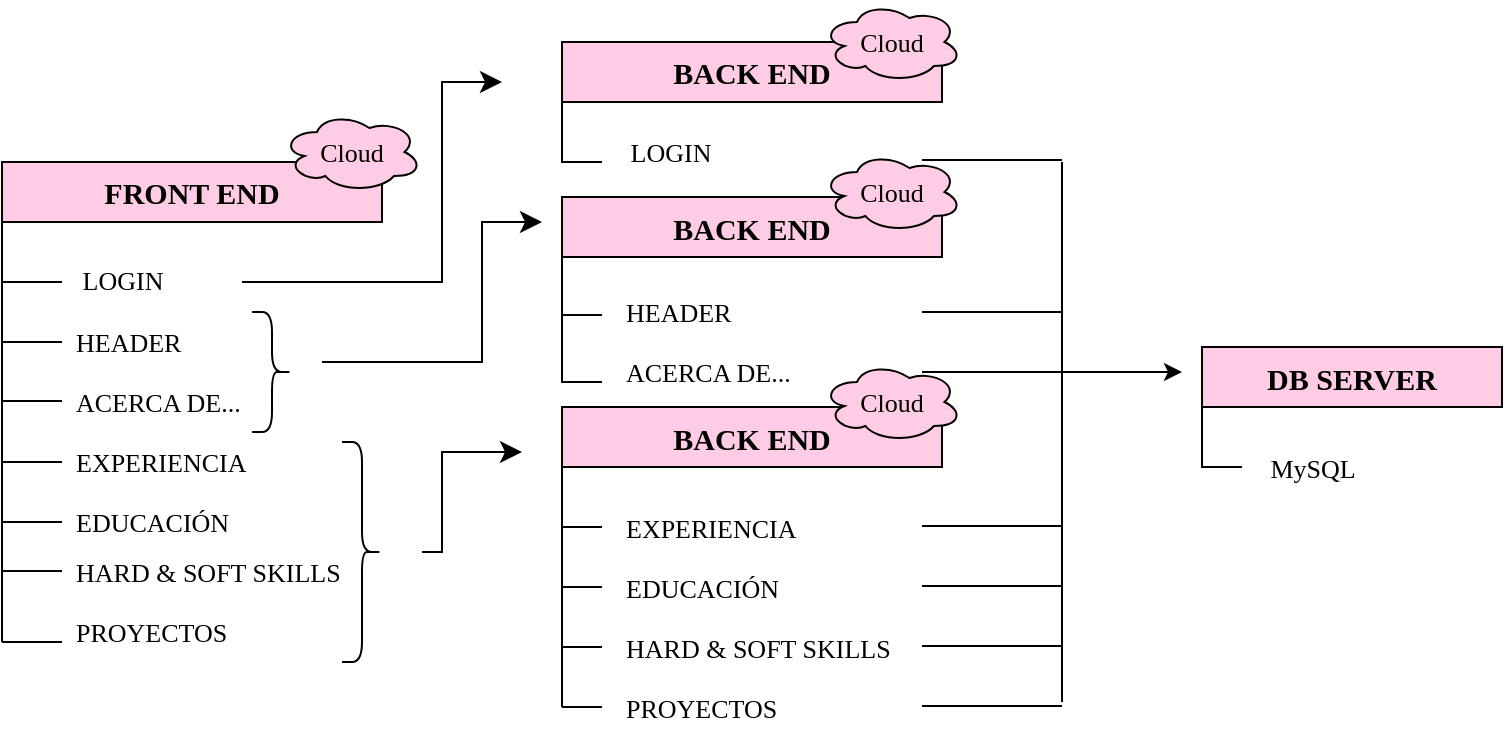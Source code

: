 <mxfile version="20.8.11" type="github">
  <diagram id="piDafpqhtRUU5qUU-vj8" name="Page-1">
    <mxGraphModel dx="1114" dy="1653" grid="1" gridSize="10" guides="1" tooltips="1" connect="1" arrows="1" fold="1" page="1" pageScale="1" pageWidth="827" pageHeight="1169" math="0" shadow="0">
      <root>
        <mxCell id="0" />
        <mxCell id="1" parent="0" />
        <mxCell id="EjGpoYKBLRo_IHoawIGJ-24" value="&lt;b&gt;FRONT END&lt;/b&gt;" style="rounded=0;whiteSpace=wrap;html=1;labelBackgroundColor=#FFCCE6;sketch=0;fontFamily=Times New Roman;fontSize=15;fillColor=#FFCCE6;gradientColor=none;" vertex="1" parent="1">
          <mxGeometry x="110" y="-400" width="190" height="30" as="geometry" />
        </mxCell>
        <mxCell id="EjGpoYKBLRo_IHoawIGJ-28" value="" style="endArrow=none;html=1;rounded=0;fontFamily=Times New Roman;fontSize=15;" edge="1" parent="1">
          <mxGeometry width="50" height="50" relative="1" as="geometry">
            <mxPoint x="110" y="-250" as="sourcePoint" />
            <mxPoint x="110" y="-370" as="targetPoint" />
          </mxGeometry>
        </mxCell>
        <mxCell id="EjGpoYKBLRo_IHoawIGJ-29" value="" style="endArrow=none;html=1;rounded=0;fontFamily=Times New Roman;fontSize=15;" edge="1" parent="1">
          <mxGeometry width="50" height="50" relative="1" as="geometry">
            <mxPoint x="110" y="-340" as="sourcePoint" />
            <mxPoint x="140" y="-340" as="targetPoint" />
          </mxGeometry>
        </mxCell>
        <mxCell id="EjGpoYKBLRo_IHoawIGJ-30" value="" style="endArrow=none;html=1;rounded=0;fontFamily=Times New Roman;fontSize=15;" edge="1" parent="1">
          <mxGeometry width="50" height="50" relative="1" as="geometry">
            <mxPoint x="110" y="-310" as="sourcePoint" />
            <mxPoint x="140" y="-310" as="targetPoint" />
          </mxGeometry>
        </mxCell>
        <mxCell id="EjGpoYKBLRo_IHoawIGJ-31" value="" style="endArrow=none;html=1;rounded=0;fontFamily=Times New Roman;fontSize=15;" edge="1" parent="1">
          <mxGeometry width="50" height="50" relative="1" as="geometry">
            <mxPoint x="110" y="-250" as="sourcePoint" />
            <mxPoint x="140" y="-250" as="targetPoint" />
          </mxGeometry>
        </mxCell>
        <mxCell id="EjGpoYKBLRo_IHoawIGJ-34" value="&lt;font style=&quot;font-size: 13px;&quot;&gt;LOGIN&lt;/font&gt;" style="text;html=1;align=center;verticalAlign=middle;resizable=0;points=[];autosize=1;strokeColor=none;fillColor=none;fontSize=14;fontFamily=Times New Roman;" vertex="1" parent="1">
          <mxGeometry x="140" y="-355" width="60" height="30" as="geometry" />
        </mxCell>
        <mxCell id="EjGpoYKBLRo_IHoawIGJ-38" value="HEADER" style="text;html=1;align=left;verticalAlign=middle;resizable=0;points=[];autosize=1;strokeColor=none;fillColor=none;fontSize=13;fontFamily=Times New Roman;" vertex="1" parent="1">
          <mxGeometry x="145" y="-325" width="80" height="30" as="geometry" />
        </mxCell>
        <mxCell id="EjGpoYKBLRo_IHoawIGJ-39" value="ACERCA DE..." style="text;html=1;align=left;verticalAlign=middle;resizable=0;points=[];autosize=1;strokeColor=none;fillColor=none;fontSize=13;fontFamily=Times New Roman;" vertex="1" parent="1">
          <mxGeometry x="145" y="-295" width="110" height="30" as="geometry" />
        </mxCell>
        <mxCell id="EjGpoYKBLRo_IHoawIGJ-41" value="EXPERIENCIA" style="text;html=1;align=left;verticalAlign=middle;resizable=0;points=[];autosize=1;strokeColor=none;fillColor=none;fontSize=13;fontFamily=Times New Roman;" vertex="1" parent="1">
          <mxGeometry x="145" y="-265" width="110" height="30" as="geometry" />
        </mxCell>
        <mxCell id="EjGpoYKBLRo_IHoawIGJ-42" value="" style="endArrow=none;html=1;rounded=0;fontFamily=Times New Roman;fontSize=13;" edge="1" parent="1">
          <mxGeometry width="50" height="50" relative="1" as="geometry">
            <mxPoint x="110" y="-160" as="sourcePoint" />
            <mxPoint x="110" y="-250" as="targetPoint" />
          </mxGeometry>
        </mxCell>
        <mxCell id="EjGpoYKBLRo_IHoawIGJ-45" value="" style="endArrow=none;html=1;rounded=0;fontFamily=Times New Roman;fontSize=13;" edge="1" parent="1">
          <mxGeometry width="50" height="50" relative="1" as="geometry">
            <mxPoint x="140" y="-220" as="sourcePoint" />
            <mxPoint x="140" y="-220" as="targetPoint" />
            <Array as="points">
              <mxPoint x="110" y="-220" />
            </Array>
          </mxGeometry>
        </mxCell>
        <mxCell id="EjGpoYKBLRo_IHoawIGJ-47" value="" style="endArrow=none;html=1;rounded=0;fontFamily=Times New Roman;fontSize=13;" edge="1" parent="1">
          <mxGeometry width="50" height="50" relative="1" as="geometry">
            <mxPoint x="140" y="-160" as="sourcePoint" />
            <mxPoint x="140" y="-160" as="targetPoint" />
            <Array as="points">
              <mxPoint x="110" y="-160" />
            </Array>
          </mxGeometry>
        </mxCell>
        <mxCell id="EjGpoYKBLRo_IHoawIGJ-48" value="HARD &amp;amp; SOFT SKILLS" style="text;html=1;align=left;verticalAlign=middle;resizable=0;points=[];autosize=1;strokeColor=none;fillColor=none;fontSize=13;fontFamily=Times New Roman;" vertex="1" parent="1">
          <mxGeometry x="145" y="-210" width="160" height="30" as="geometry" />
        </mxCell>
        <mxCell id="EjGpoYKBLRo_IHoawIGJ-52" value="EDUCACIÓN" style="text;html=1;align=left;verticalAlign=middle;resizable=0;points=[];autosize=1;strokeColor=none;fillColor=none;fontSize=13;fontFamily=Times New Roman;" vertex="1" parent="1">
          <mxGeometry x="145" y="-235" width="100" height="30" as="geometry" />
        </mxCell>
        <mxCell id="EjGpoYKBLRo_IHoawIGJ-53" value="PROYECTOS" style="text;html=1;align=left;verticalAlign=middle;resizable=0;points=[];autosize=1;strokeColor=none;fillColor=none;fontSize=13;fontFamily=Times New Roman;" vertex="1" parent="1">
          <mxGeometry x="145" y="-180" width="100" height="30" as="geometry" />
        </mxCell>
        <mxCell id="EjGpoYKBLRo_IHoawIGJ-55" value="" style="endArrow=none;html=1;rounded=0;fontFamily=Times New Roman;fontSize=15;" edge="1" parent="1">
          <mxGeometry width="50" height="50" relative="1" as="geometry">
            <mxPoint x="110" y="-280.5" as="sourcePoint" />
            <mxPoint x="140" y="-280.5" as="targetPoint" />
          </mxGeometry>
        </mxCell>
        <mxCell id="EjGpoYKBLRo_IHoawIGJ-56" value="" style="endArrow=none;html=1;rounded=0;fontFamily=Times New Roman;fontSize=15;" edge="1" parent="1">
          <mxGeometry width="50" height="50" relative="1" as="geometry">
            <mxPoint x="110" y="-195.5" as="sourcePoint" />
            <mxPoint x="140" y="-195.5" as="targetPoint" />
          </mxGeometry>
        </mxCell>
        <mxCell id="EjGpoYKBLRo_IHoawIGJ-57" value="&lt;b&gt;BACK END&lt;/b&gt;" style="rounded=0;whiteSpace=wrap;html=1;labelBackgroundColor=#FFCCE6;sketch=0;fontFamily=Times New Roman;fontSize=15;fillColor=#FFCCE6;gradientColor=none;" vertex="1" parent="1">
          <mxGeometry x="390" y="-460" width="190" height="30" as="geometry" />
        </mxCell>
        <mxCell id="EjGpoYKBLRo_IHoawIGJ-58" value="&lt;b&gt;BACK END&lt;/b&gt;" style="rounded=0;whiteSpace=wrap;html=1;labelBackgroundColor=#FFCCE6;sketch=0;fontFamily=Times New Roman;fontSize=15;fillColor=#FFCCE6;gradientColor=none;" vertex="1" parent="1">
          <mxGeometry x="390" y="-277.5" width="190" height="30" as="geometry" />
        </mxCell>
        <mxCell id="EjGpoYKBLRo_IHoawIGJ-59" value="&lt;b&gt;BACK END&lt;/b&gt;" style="rounded=0;whiteSpace=wrap;html=1;labelBackgroundColor=#FFCCE6;sketch=0;fontFamily=Times New Roman;fontSize=15;fillColor=#FFCCE6;gradientColor=none;" vertex="1" parent="1">
          <mxGeometry x="390" y="-382.5" width="190" height="30" as="geometry" />
        </mxCell>
        <mxCell id="EjGpoYKBLRo_IHoawIGJ-60" value="" style="endArrow=none;html=1;rounded=0;fontFamily=Times New Roman;fontSize=13;entryX=0;entryY=1;entryDx=0;entryDy=0;" edge="1" parent="1" target="EjGpoYKBLRo_IHoawIGJ-57">
          <mxGeometry width="50" height="50" relative="1" as="geometry">
            <mxPoint x="410" y="-400" as="sourcePoint" />
            <mxPoint x="430" y="-415" as="targetPoint" />
            <Array as="points">
              <mxPoint x="390" y="-400" />
            </Array>
          </mxGeometry>
        </mxCell>
        <mxCell id="EjGpoYKBLRo_IHoawIGJ-61" value="LOGIN" style="text;html=1;align=center;verticalAlign=middle;resizable=0;points=[];autosize=1;strokeColor=none;fillColor=none;fontSize=13;fontFamily=Times New Roman;" vertex="1" parent="1">
          <mxGeometry x="414" y="-420" width="60" height="30" as="geometry" />
        </mxCell>
        <mxCell id="EjGpoYKBLRo_IHoawIGJ-62" value="" style="endArrow=none;html=1;rounded=0;fontFamily=Times New Roman;fontSize=13;" edge="1" parent="1">
          <mxGeometry width="50" height="50" relative="1" as="geometry">
            <mxPoint x="410" y="-290" as="sourcePoint" />
            <mxPoint x="390" y="-357.5" as="targetPoint" />
            <Array as="points">
              <mxPoint x="390" y="-290" />
            </Array>
          </mxGeometry>
        </mxCell>
        <mxCell id="EjGpoYKBLRo_IHoawIGJ-63" value="" style="endArrow=none;html=1;rounded=0;fontFamily=Times New Roman;fontSize=13;" edge="1" parent="1">
          <mxGeometry width="50" height="50" relative="1" as="geometry">
            <mxPoint x="390" y="-323.5" as="sourcePoint" />
            <mxPoint x="410" y="-323.5" as="targetPoint" />
          </mxGeometry>
        </mxCell>
        <mxCell id="EjGpoYKBLRo_IHoawIGJ-64" value="ACERCA DE..." style="text;html=1;align=left;verticalAlign=middle;resizable=0;points=[];autosize=1;strokeColor=none;fillColor=none;fontSize=13;fontFamily=Times New Roman;" vertex="1" parent="1">
          <mxGeometry x="420" y="-310" width="110" height="30" as="geometry" />
        </mxCell>
        <mxCell id="EjGpoYKBLRo_IHoawIGJ-65" value="HEADER" style="text;html=1;align=left;verticalAlign=middle;resizable=0;points=[];autosize=1;strokeColor=none;fillColor=none;fontSize=13;fontFamily=Times New Roman;" vertex="1" parent="1">
          <mxGeometry x="420" y="-340" width="80" height="30" as="geometry" />
        </mxCell>
        <mxCell id="EjGpoYKBLRo_IHoawIGJ-66" value="" style="endArrow=none;html=1;rounded=0;fontFamily=Times New Roman;fontSize=13;" edge="1" parent="1">
          <mxGeometry width="50" height="50" relative="1" as="geometry">
            <mxPoint x="390" y="-127.5" as="sourcePoint" />
            <mxPoint x="390" y="-247.5" as="targetPoint" />
          </mxGeometry>
        </mxCell>
        <mxCell id="EjGpoYKBLRo_IHoawIGJ-67" value="" style="endArrow=none;html=1;rounded=0;fontFamily=Times New Roman;fontSize=13;" edge="1" parent="1">
          <mxGeometry width="50" height="50" relative="1" as="geometry">
            <mxPoint x="390" y="-217.5" as="sourcePoint" />
            <mxPoint x="410" y="-217.5" as="targetPoint" />
          </mxGeometry>
        </mxCell>
        <mxCell id="EjGpoYKBLRo_IHoawIGJ-68" value="" style="endArrow=none;html=1;rounded=0;fontFamily=Times New Roman;fontSize=13;" edge="1" parent="1">
          <mxGeometry width="50" height="50" relative="1" as="geometry">
            <mxPoint x="390" y="-187.5" as="sourcePoint" />
            <mxPoint x="410" y="-187.5" as="targetPoint" />
          </mxGeometry>
        </mxCell>
        <mxCell id="EjGpoYKBLRo_IHoawIGJ-69" value="" style="endArrow=none;html=1;rounded=0;fontFamily=Times New Roman;fontSize=13;" edge="1" parent="1">
          <mxGeometry width="50" height="50" relative="1" as="geometry">
            <mxPoint x="390" y="-157.5" as="sourcePoint" />
            <mxPoint x="410" y="-157.5" as="targetPoint" />
          </mxGeometry>
        </mxCell>
        <mxCell id="EjGpoYKBLRo_IHoawIGJ-70" value="" style="endArrow=none;html=1;rounded=0;fontFamily=Times New Roman;fontSize=13;" edge="1" parent="1">
          <mxGeometry width="50" height="50" relative="1" as="geometry">
            <mxPoint x="390" y="-127.5" as="sourcePoint" />
            <mxPoint x="410" y="-127.5" as="targetPoint" />
          </mxGeometry>
        </mxCell>
        <mxCell id="EjGpoYKBLRo_IHoawIGJ-71" value="EXPERIENCIA" style="text;html=1;align=left;verticalAlign=middle;resizable=0;points=[];autosize=1;strokeColor=none;fillColor=none;fontSize=13;fontFamily=Times New Roman;" vertex="1" parent="1">
          <mxGeometry x="420" y="-232.5" width="110" height="30" as="geometry" />
        </mxCell>
        <mxCell id="EjGpoYKBLRo_IHoawIGJ-72" value="EDUCACIÓN" style="text;html=1;align=left;verticalAlign=middle;resizable=0;points=[];autosize=1;strokeColor=none;fillColor=none;fontSize=13;fontFamily=Times New Roman;" vertex="1" parent="1">
          <mxGeometry x="420" y="-202.5" width="100" height="30" as="geometry" />
        </mxCell>
        <mxCell id="EjGpoYKBLRo_IHoawIGJ-73" value="HARD &amp;amp; SOFT SKILLS" style="text;html=1;align=left;verticalAlign=middle;resizable=0;points=[];autosize=1;strokeColor=none;fillColor=none;fontSize=13;fontFamily=Times New Roman;" vertex="1" parent="1">
          <mxGeometry x="420" y="-172.5" width="160" height="30" as="geometry" />
        </mxCell>
        <mxCell id="EjGpoYKBLRo_IHoawIGJ-74" value="PROYECTOS" style="text;html=1;align=left;verticalAlign=middle;resizable=0;points=[];autosize=1;strokeColor=none;fillColor=none;fontSize=13;fontFamily=Times New Roman;" vertex="1" parent="1">
          <mxGeometry x="420" y="-142.5" width="100" height="30" as="geometry" />
        </mxCell>
        <mxCell id="EjGpoYKBLRo_IHoawIGJ-75" value="&lt;b&gt;DB SERVER&lt;/b&gt;" style="rounded=0;whiteSpace=wrap;html=1;labelBackgroundColor=#FFCCE6;sketch=0;fontFamily=Times New Roman;fontSize=15;fillColor=#FFCCE6;gradientColor=none;" vertex="1" parent="1">
          <mxGeometry x="710" y="-307.5" width="150" height="30" as="geometry" />
        </mxCell>
        <mxCell id="EjGpoYKBLRo_IHoawIGJ-76" value="" style="endArrow=none;html=1;rounded=0;fontFamily=Times New Roman;fontSize=13;" edge="1" parent="1">
          <mxGeometry width="50" height="50" relative="1" as="geometry">
            <mxPoint x="730" y="-247.5" as="sourcePoint" />
            <mxPoint x="710" y="-277.5" as="targetPoint" />
            <Array as="points">
              <mxPoint x="710" y="-247.5" />
            </Array>
          </mxGeometry>
        </mxCell>
        <mxCell id="EjGpoYKBLRo_IHoawIGJ-77" value="MySQL" style="text;html=1;align=center;verticalAlign=middle;resizable=0;points=[];autosize=1;strokeColor=none;fillColor=none;fontSize=13;fontFamily=Times New Roman;" vertex="1" parent="1">
          <mxGeometry x="730" y="-262.5" width="70" height="30" as="geometry" />
        </mxCell>
        <mxCell id="EjGpoYKBLRo_IHoawIGJ-80" value="" style="edgeStyle=elbowEdgeStyle;elbow=horizontal;endArrow=classic;html=1;curved=0;rounded=0;endSize=8;startSize=8;fontFamily=Times New Roman;fontSize=13;" edge="1" parent="1">
          <mxGeometry width="50" height="50" relative="1" as="geometry">
            <mxPoint x="230" y="-340" as="sourcePoint" />
            <mxPoint x="360" y="-440" as="targetPoint" />
            <Array as="points">
              <mxPoint x="330" y="-380" />
            </Array>
          </mxGeometry>
        </mxCell>
        <mxCell id="EjGpoYKBLRo_IHoawIGJ-81" value="" style="shape=curlyBracket;whiteSpace=wrap;html=1;rounded=1;flipH=1;labelPosition=right;verticalLabelPosition=middle;align=left;verticalAlign=middle;labelBackgroundColor=#FFCCE6;sketch=0;fontFamily=Times New Roman;fontSize=13;fillColor=#FFCCE6;gradientColor=none;" vertex="1" parent="1">
          <mxGeometry x="235" y="-325" width="20" height="60" as="geometry" />
        </mxCell>
        <mxCell id="EjGpoYKBLRo_IHoawIGJ-82" value="" style="edgeStyle=elbowEdgeStyle;elbow=horizontal;endArrow=classic;html=1;curved=0;rounded=0;endSize=8;startSize=8;fontFamily=Times New Roman;fontSize=13;" edge="1" parent="1">
          <mxGeometry width="50" height="50" relative="1" as="geometry">
            <mxPoint x="270" y="-300" as="sourcePoint" />
            <mxPoint x="380" y="-370" as="targetPoint" />
            <Array as="points">
              <mxPoint x="350" y="-320" />
            </Array>
          </mxGeometry>
        </mxCell>
        <mxCell id="EjGpoYKBLRo_IHoawIGJ-83" value="" style="shape=curlyBracket;whiteSpace=wrap;html=1;rounded=1;flipH=1;labelPosition=right;verticalLabelPosition=middle;align=left;verticalAlign=middle;labelBackgroundColor=#FFCCE6;sketch=0;fontFamily=Times New Roman;fontSize=13;fillColor=#FFCCE6;gradientColor=none;" vertex="1" parent="1">
          <mxGeometry x="280" y="-260" width="20" height="110" as="geometry" />
        </mxCell>
        <mxCell id="EjGpoYKBLRo_IHoawIGJ-84" value="" style="edgeStyle=segmentEdgeStyle;endArrow=classic;html=1;curved=0;rounded=0;endSize=8;startSize=8;fontFamily=Times New Roman;fontSize=13;" edge="1" parent="1">
          <mxGeometry width="50" height="50" relative="1" as="geometry">
            <mxPoint x="320" y="-205" as="sourcePoint" />
            <mxPoint x="370" y="-255" as="targetPoint" />
            <Array as="points">
              <mxPoint x="330" y="-205" />
              <mxPoint x="330" y="-255" />
            </Array>
          </mxGeometry>
        </mxCell>
        <mxCell id="EjGpoYKBLRo_IHoawIGJ-86" value="" style="endArrow=none;html=1;rounded=0;fontFamily=Times New Roman;fontSize=13;" edge="1" parent="1">
          <mxGeometry width="50" height="50" relative="1" as="geometry">
            <mxPoint x="570" y="-401" as="sourcePoint" />
            <mxPoint x="640" y="-401" as="targetPoint" />
          </mxGeometry>
        </mxCell>
        <mxCell id="EjGpoYKBLRo_IHoawIGJ-87" value="" style="endArrow=none;html=1;rounded=0;fontFamily=Times New Roman;fontSize=13;" edge="1" parent="1">
          <mxGeometry width="50" height="50" relative="1" as="geometry">
            <mxPoint x="640" y="-130" as="sourcePoint" />
            <mxPoint x="640" y="-400" as="targetPoint" />
          </mxGeometry>
        </mxCell>
        <mxCell id="EjGpoYKBLRo_IHoawIGJ-88" value="" style="endArrow=none;html=1;rounded=0;fontFamily=Times New Roman;fontSize=13;" edge="1" parent="1">
          <mxGeometry width="50" height="50" relative="1" as="geometry">
            <mxPoint x="570" y="-325" as="sourcePoint" />
            <mxPoint x="640" y="-325" as="targetPoint" />
          </mxGeometry>
        </mxCell>
        <mxCell id="EjGpoYKBLRo_IHoawIGJ-89" value="" style="endArrow=none;html=1;rounded=0;fontFamily=Times New Roman;fontSize=13;" edge="1" parent="1">
          <mxGeometry width="50" height="50" relative="1" as="geometry">
            <mxPoint x="570" y="-295" as="sourcePoint" />
            <mxPoint x="640" y="-295" as="targetPoint" />
          </mxGeometry>
        </mxCell>
        <mxCell id="EjGpoYKBLRo_IHoawIGJ-90" value="" style="endArrow=none;html=1;rounded=0;fontFamily=Times New Roman;fontSize=13;" edge="1" parent="1">
          <mxGeometry width="50" height="50" relative="1" as="geometry">
            <mxPoint x="570" y="-188" as="sourcePoint" />
            <mxPoint x="640" y="-188" as="targetPoint" />
          </mxGeometry>
        </mxCell>
        <mxCell id="EjGpoYKBLRo_IHoawIGJ-91" value="" style="endArrow=none;html=1;rounded=0;fontFamily=Times New Roman;fontSize=13;" edge="1" parent="1">
          <mxGeometry width="50" height="50" relative="1" as="geometry">
            <mxPoint x="570" y="-218" as="sourcePoint" />
            <mxPoint x="640" y="-218" as="targetPoint" />
          </mxGeometry>
        </mxCell>
        <mxCell id="EjGpoYKBLRo_IHoawIGJ-92" value="" style="endArrow=none;html=1;rounded=0;fontFamily=Times New Roman;fontSize=13;" edge="1" parent="1">
          <mxGeometry width="50" height="50" relative="1" as="geometry">
            <mxPoint x="570" y="-158" as="sourcePoint" />
            <mxPoint x="640" y="-158" as="targetPoint" />
          </mxGeometry>
        </mxCell>
        <mxCell id="EjGpoYKBLRo_IHoawIGJ-93" value="" style="endArrow=none;html=1;rounded=0;fontFamily=Times New Roman;fontSize=13;" edge="1" parent="1">
          <mxGeometry width="50" height="50" relative="1" as="geometry">
            <mxPoint x="570" y="-128" as="sourcePoint" />
            <mxPoint x="640" y="-128" as="targetPoint" />
          </mxGeometry>
        </mxCell>
        <mxCell id="EjGpoYKBLRo_IHoawIGJ-94" value="" style="endArrow=classic;html=1;rounded=0;fontFamily=Times New Roman;fontSize=13;" edge="1" parent="1">
          <mxGeometry width="50" height="50" relative="1" as="geometry">
            <mxPoint x="640" y="-295" as="sourcePoint" />
            <mxPoint x="700" y="-295" as="targetPoint" />
          </mxGeometry>
        </mxCell>
        <mxCell id="EjGpoYKBLRo_IHoawIGJ-95" value="Cloud" style="ellipse;shape=cloud;whiteSpace=wrap;html=1;align=center;rounded=0;labelBackgroundColor=#FFCCE6;sketch=0;fontFamily=Times New Roman;fontSize=13;fillColor=#FFCCE6;gradientColor=none;" vertex="1" parent="1">
          <mxGeometry x="250" y="-425" width="70" height="40" as="geometry" />
        </mxCell>
        <mxCell id="EjGpoYKBLRo_IHoawIGJ-96" value="Cloud" style="ellipse;shape=cloud;whiteSpace=wrap;html=1;align=center;rounded=0;labelBackgroundColor=#FFCCE6;sketch=0;fontFamily=Times New Roman;fontSize=13;fillColor=#FFCCE6;gradientColor=none;" vertex="1" parent="1">
          <mxGeometry x="520" y="-480" width="70" height="40" as="geometry" />
        </mxCell>
        <mxCell id="EjGpoYKBLRo_IHoawIGJ-97" value="Cloud" style="ellipse;shape=cloud;whiteSpace=wrap;html=1;align=center;rounded=0;labelBackgroundColor=#FFCCE6;sketch=0;fontFamily=Times New Roman;fontSize=13;fillColor=#FFCCE6;gradientColor=none;" vertex="1" parent="1">
          <mxGeometry x="520" y="-405" width="70" height="40" as="geometry" />
        </mxCell>
        <mxCell id="EjGpoYKBLRo_IHoawIGJ-98" value="Cloud" style="ellipse;shape=cloud;whiteSpace=wrap;html=1;align=center;rounded=0;labelBackgroundColor=#FFCCE6;sketch=0;fontFamily=Times New Roman;fontSize=13;fillColor=#FFCCE6;gradientColor=none;" vertex="1" parent="1">
          <mxGeometry x="520" y="-300" width="70" height="40" as="geometry" />
        </mxCell>
      </root>
    </mxGraphModel>
  </diagram>
</mxfile>
